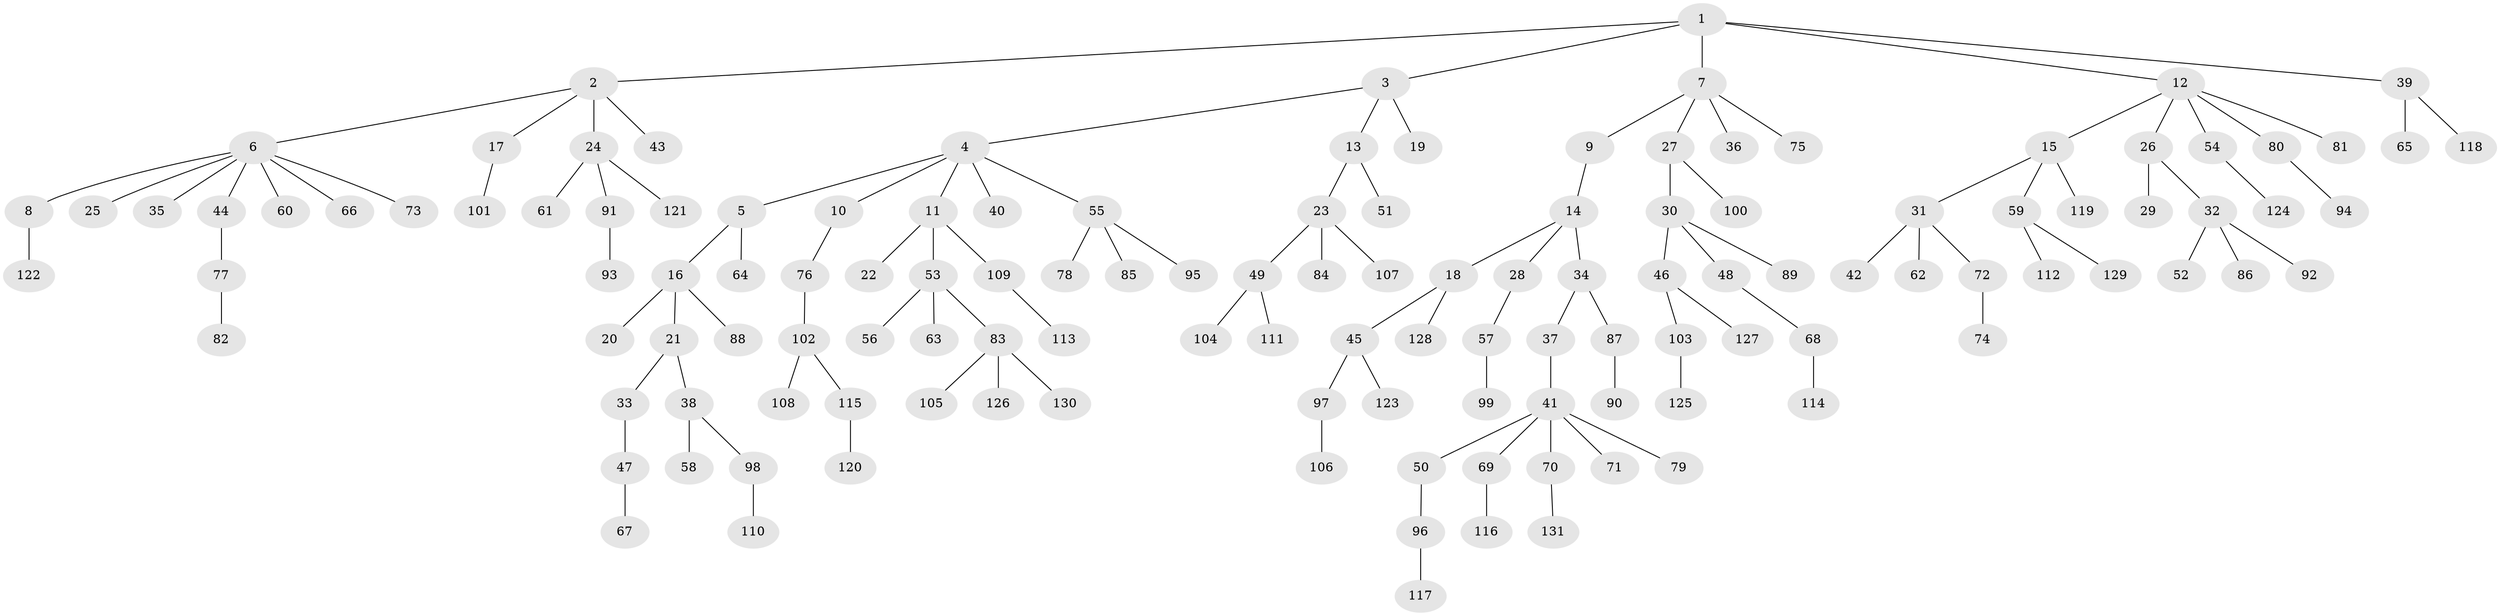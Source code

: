 // coarse degree distribution, {5: 0.03333333333333333, 4: 0.05555555555555555, 3: 0.1, 8: 0.011111111111111112, 2: 0.16666666666666666, 7: 0.011111111111111112, 1: 0.5888888888888889, 6: 0.03333333333333333}
// Generated by graph-tools (version 1.1) at 2025/52/02/27/25 19:52:13]
// undirected, 131 vertices, 130 edges
graph export_dot {
graph [start="1"]
  node [color=gray90,style=filled];
  1;
  2;
  3;
  4;
  5;
  6;
  7;
  8;
  9;
  10;
  11;
  12;
  13;
  14;
  15;
  16;
  17;
  18;
  19;
  20;
  21;
  22;
  23;
  24;
  25;
  26;
  27;
  28;
  29;
  30;
  31;
  32;
  33;
  34;
  35;
  36;
  37;
  38;
  39;
  40;
  41;
  42;
  43;
  44;
  45;
  46;
  47;
  48;
  49;
  50;
  51;
  52;
  53;
  54;
  55;
  56;
  57;
  58;
  59;
  60;
  61;
  62;
  63;
  64;
  65;
  66;
  67;
  68;
  69;
  70;
  71;
  72;
  73;
  74;
  75;
  76;
  77;
  78;
  79;
  80;
  81;
  82;
  83;
  84;
  85;
  86;
  87;
  88;
  89;
  90;
  91;
  92;
  93;
  94;
  95;
  96;
  97;
  98;
  99;
  100;
  101;
  102;
  103;
  104;
  105;
  106;
  107;
  108;
  109;
  110;
  111;
  112;
  113;
  114;
  115;
  116;
  117;
  118;
  119;
  120;
  121;
  122;
  123;
  124;
  125;
  126;
  127;
  128;
  129;
  130;
  131;
  1 -- 2;
  1 -- 3;
  1 -- 7;
  1 -- 12;
  1 -- 39;
  2 -- 6;
  2 -- 17;
  2 -- 24;
  2 -- 43;
  3 -- 4;
  3 -- 13;
  3 -- 19;
  4 -- 5;
  4 -- 10;
  4 -- 11;
  4 -- 40;
  4 -- 55;
  5 -- 16;
  5 -- 64;
  6 -- 8;
  6 -- 25;
  6 -- 35;
  6 -- 44;
  6 -- 60;
  6 -- 66;
  6 -- 73;
  7 -- 9;
  7 -- 27;
  7 -- 36;
  7 -- 75;
  8 -- 122;
  9 -- 14;
  10 -- 76;
  11 -- 22;
  11 -- 53;
  11 -- 109;
  12 -- 15;
  12 -- 26;
  12 -- 54;
  12 -- 80;
  12 -- 81;
  13 -- 23;
  13 -- 51;
  14 -- 18;
  14 -- 28;
  14 -- 34;
  15 -- 31;
  15 -- 59;
  15 -- 119;
  16 -- 20;
  16 -- 21;
  16 -- 88;
  17 -- 101;
  18 -- 45;
  18 -- 128;
  21 -- 33;
  21 -- 38;
  23 -- 49;
  23 -- 84;
  23 -- 107;
  24 -- 61;
  24 -- 91;
  24 -- 121;
  26 -- 29;
  26 -- 32;
  27 -- 30;
  27 -- 100;
  28 -- 57;
  30 -- 46;
  30 -- 48;
  30 -- 89;
  31 -- 42;
  31 -- 62;
  31 -- 72;
  32 -- 52;
  32 -- 86;
  32 -- 92;
  33 -- 47;
  34 -- 37;
  34 -- 87;
  37 -- 41;
  38 -- 58;
  38 -- 98;
  39 -- 65;
  39 -- 118;
  41 -- 50;
  41 -- 69;
  41 -- 70;
  41 -- 71;
  41 -- 79;
  44 -- 77;
  45 -- 97;
  45 -- 123;
  46 -- 103;
  46 -- 127;
  47 -- 67;
  48 -- 68;
  49 -- 104;
  49 -- 111;
  50 -- 96;
  53 -- 56;
  53 -- 63;
  53 -- 83;
  54 -- 124;
  55 -- 78;
  55 -- 85;
  55 -- 95;
  57 -- 99;
  59 -- 112;
  59 -- 129;
  68 -- 114;
  69 -- 116;
  70 -- 131;
  72 -- 74;
  76 -- 102;
  77 -- 82;
  80 -- 94;
  83 -- 105;
  83 -- 126;
  83 -- 130;
  87 -- 90;
  91 -- 93;
  96 -- 117;
  97 -- 106;
  98 -- 110;
  102 -- 108;
  102 -- 115;
  103 -- 125;
  109 -- 113;
  115 -- 120;
}
